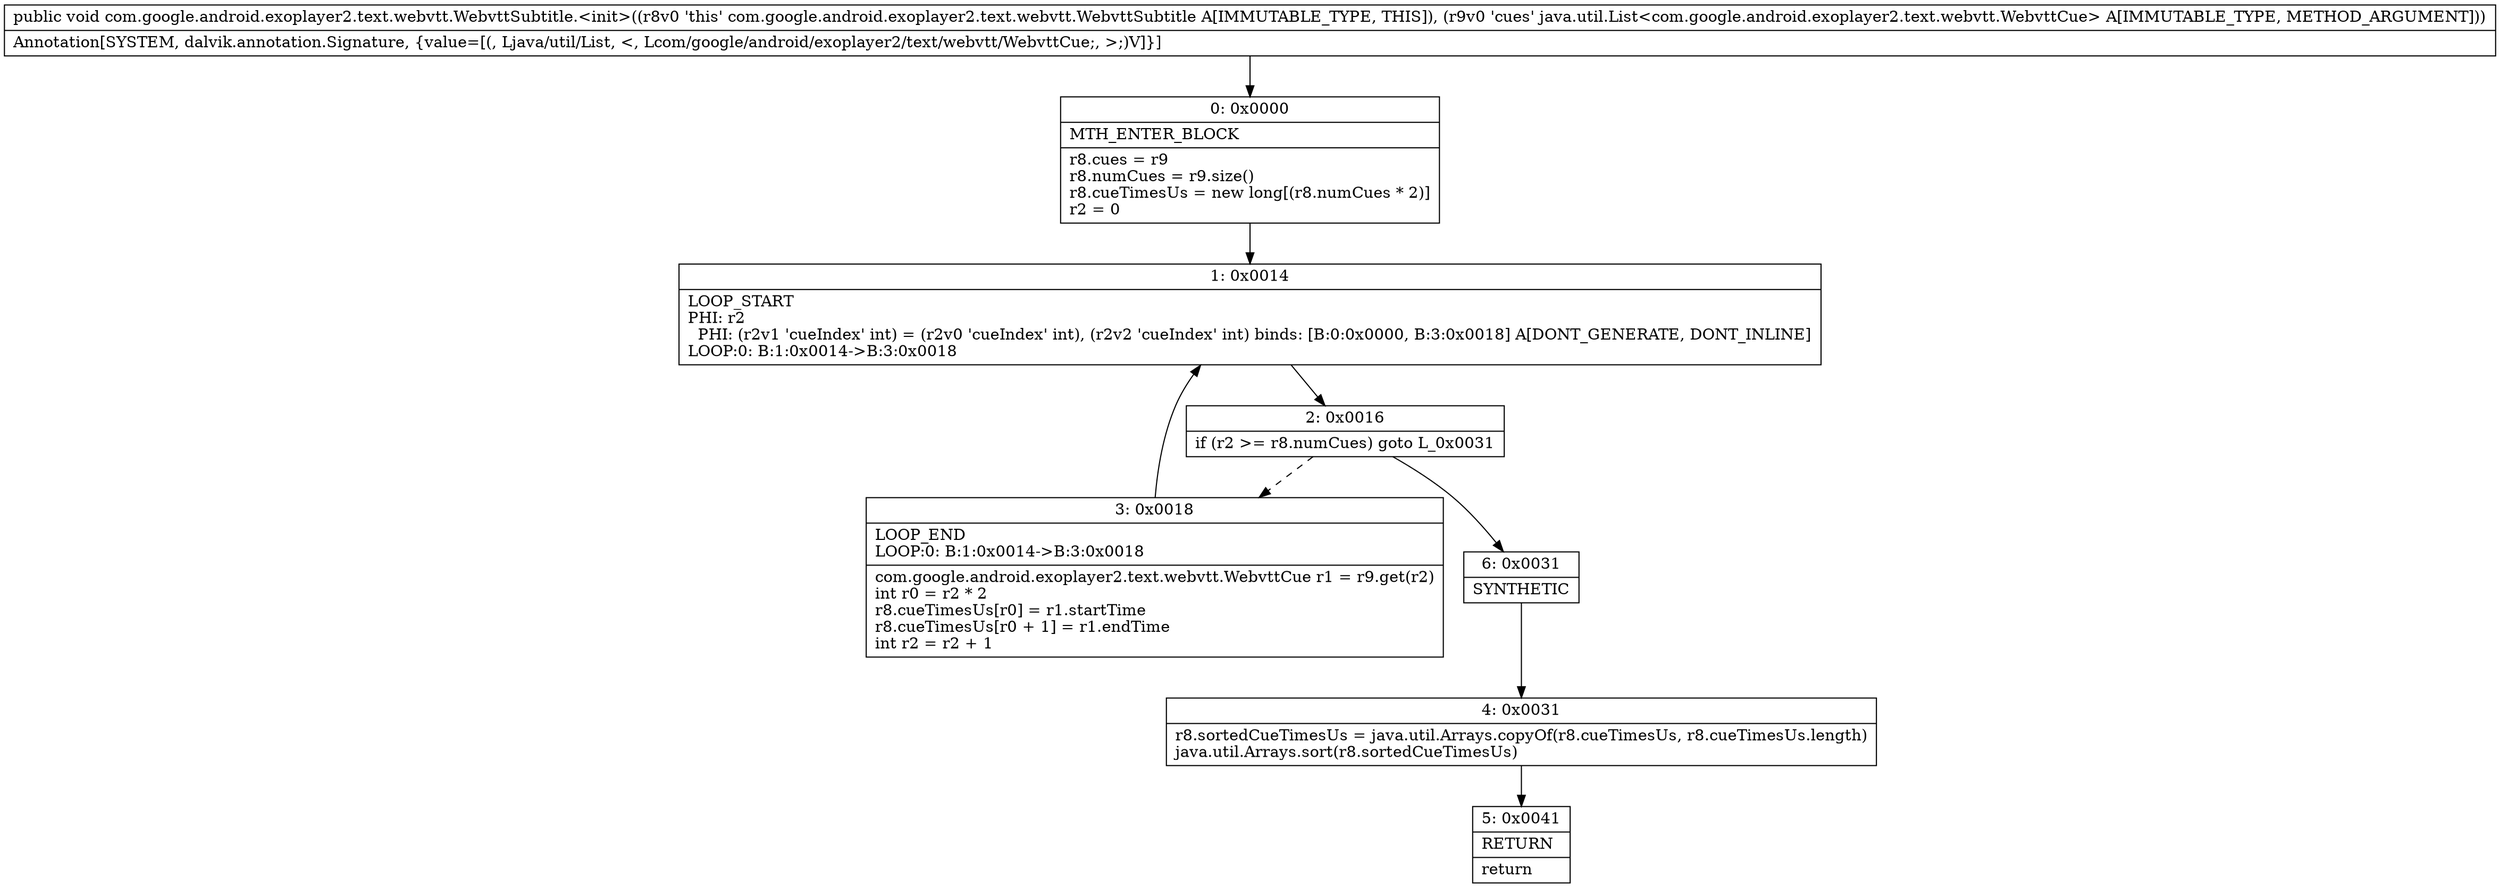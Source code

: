 digraph "CFG forcom.google.android.exoplayer2.text.webvtt.WebvttSubtitle.\<init\>(Ljava\/util\/List;)V" {
Node_0 [shape=record,label="{0\:\ 0x0000|MTH_ENTER_BLOCK\l|r8.cues = r9\lr8.numCues = r9.size()\lr8.cueTimesUs = new long[(r8.numCues * 2)]\lr2 = 0\l}"];
Node_1 [shape=record,label="{1\:\ 0x0014|LOOP_START\lPHI: r2 \l  PHI: (r2v1 'cueIndex' int) = (r2v0 'cueIndex' int), (r2v2 'cueIndex' int) binds: [B:0:0x0000, B:3:0x0018] A[DONT_GENERATE, DONT_INLINE]\lLOOP:0: B:1:0x0014\-\>B:3:0x0018\l}"];
Node_2 [shape=record,label="{2\:\ 0x0016|if (r2 \>= r8.numCues) goto L_0x0031\l}"];
Node_3 [shape=record,label="{3\:\ 0x0018|LOOP_END\lLOOP:0: B:1:0x0014\-\>B:3:0x0018\l|com.google.android.exoplayer2.text.webvtt.WebvttCue r1 = r9.get(r2)\lint r0 = r2 * 2\lr8.cueTimesUs[r0] = r1.startTime\lr8.cueTimesUs[r0 + 1] = r1.endTime\lint r2 = r2 + 1\l}"];
Node_4 [shape=record,label="{4\:\ 0x0031|r8.sortedCueTimesUs = java.util.Arrays.copyOf(r8.cueTimesUs, r8.cueTimesUs.length)\ljava.util.Arrays.sort(r8.sortedCueTimesUs)\l}"];
Node_5 [shape=record,label="{5\:\ 0x0041|RETURN\l|return\l}"];
Node_6 [shape=record,label="{6\:\ 0x0031|SYNTHETIC\l}"];
MethodNode[shape=record,label="{public void com.google.android.exoplayer2.text.webvtt.WebvttSubtitle.\<init\>((r8v0 'this' com.google.android.exoplayer2.text.webvtt.WebvttSubtitle A[IMMUTABLE_TYPE, THIS]), (r9v0 'cues' java.util.List\<com.google.android.exoplayer2.text.webvtt.WebvttCue\> A[IMMUTABLE_TYPE, METHOD_ARGUMENT]))  | Annotation[SYSTEM, dalvik.annotation.Signature, \{value=[(, Ljava\/util\/List, \<, Lcom\/google\/android\/exoplayer2\/text\/webvtt\/WebvttCue;, \>;)V]\}]\l}"];
MethodNode -> Node_0;
Node_0 -> Node_1;
Node_1 -> Node_2;
Node_2 -> Node_3[style=dashed];
Node_2 -> Node_6;
Node_3 -> Node_1;
Node_4 -> Node_5;
Node_6 -> Node_4;
}

